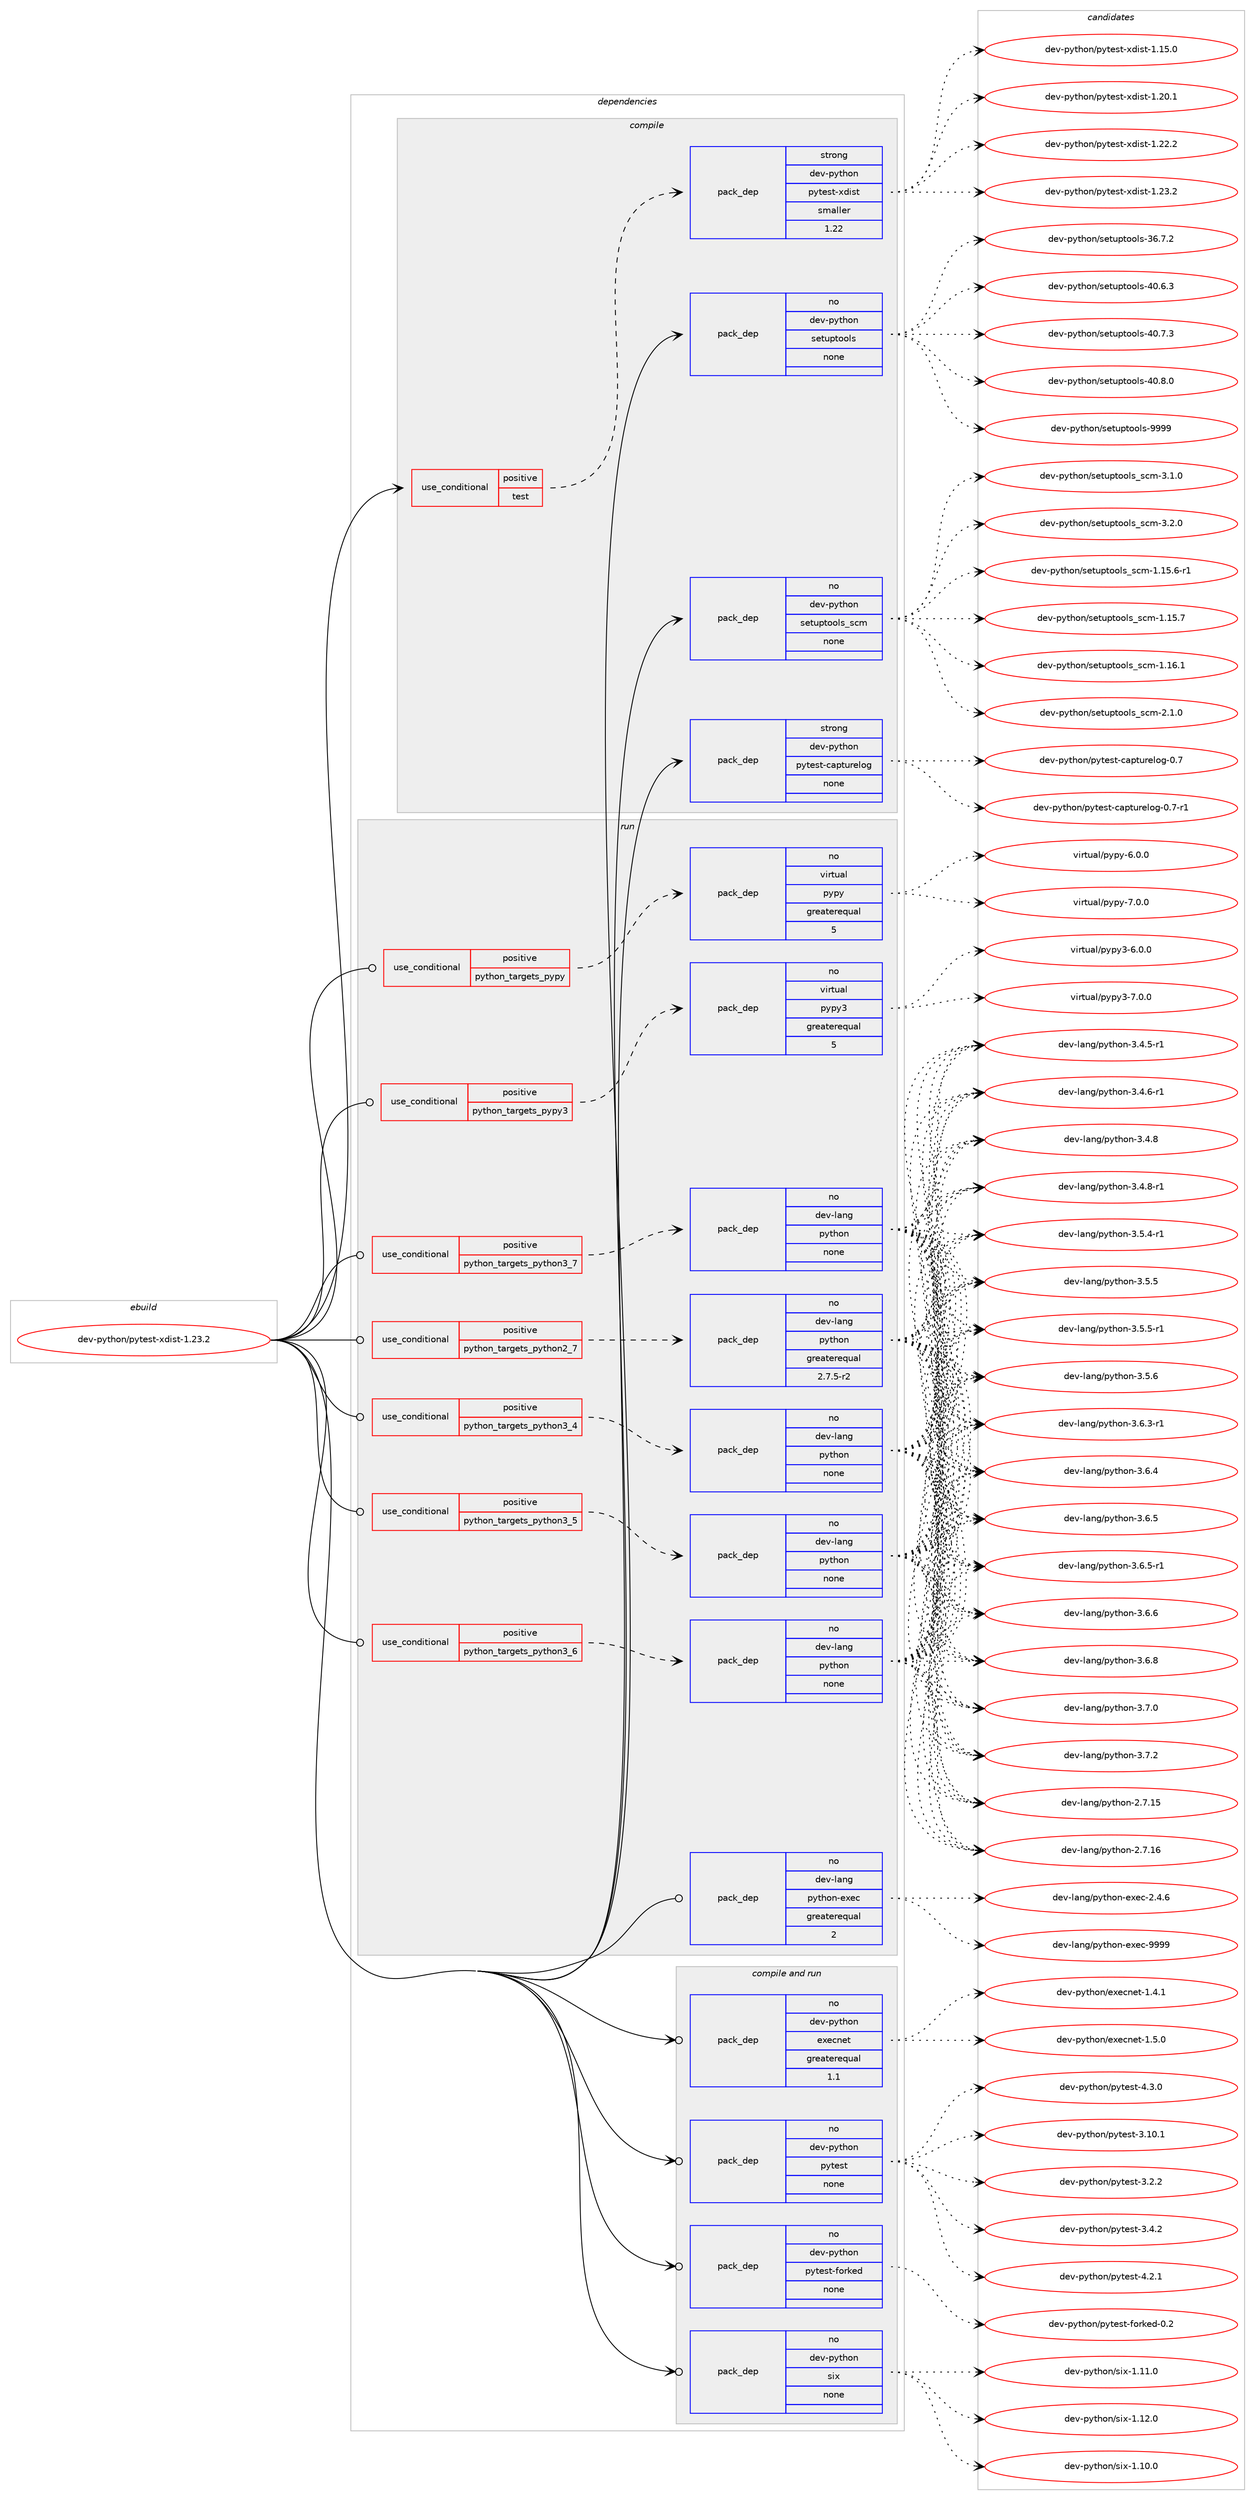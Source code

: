 digraph prolog {

# *************
# Graph options
# *************

newrank=true;
concentrate=true;
compound=true;
graph [rankdir=LR,fontname=Helvetica,fontsize=10,ranksep=1.5];#, ranksep=2.5, nodesep=0.2];
edge  [arrowhead=vee];
node  [fontname=Helvetica,fontsize=10];

# **********
# The ebuild
# **********

subgraph cluster_leftcol {
color=gray;
rank=same;
label=<<i>ebuild</i>>;
id [label="dev-python/pytest-xdist-1.23.2", color=red, width=4, href="../dev-python/pytest-xdist-1.23.2.svg"];
}

# ****************
# The dependencies
# ****************

subgraph cluster_midcol {
color=gray;
label=<<i>dependencies</i>>;
subgraph cluster_compile {
fillcolor="#eeeeee";
style=filled;
label=<<i>compile</i>>;
subgraph cond382342 {
dependency1433910 [label=<<TABLE BORDER="0" CELLBORDER="1" CELLSPACING="0" CELLPADDING="4"><TR><TD ROWSPAN="3" CELLPADDING="10">use_conditional</TD></TR><TR><TD>positive</TD></TR><TR><TD>test</TD></TR></TABLE>>, shape=none, color=red];
subgraph pack1028220 {
dependency1433911 [label=<<TABLE BORDER="0" CELLBORDER="1" CELLSPACING="0" CELLPADDING="4" WIDTH="220"><TR><TD ROWSPAN="6" CELLPADDING="30">pack_dep</TD></TR><TR><TD WIDTH="110">strong</TD></TR><TR><TD>dev-python</TD></TR><TR><TD>pytest-xdist</TD></TR><TR><TD>smaller</TD></TR><TR><TD>1.22</TD></TR></TABLE>>, shape=none, color=blue];
}
dependency1433910:e -> dependency1433911:w [weight=20,style="dashed",arrowhead="vee"];
}
id:e -> dependency1433910:w [weight=20,style="solid",arrowhead="vee"];
subgraph pack1028221 {
dependency1433912 [label=<<TABLE BORDER="0" CELLBORDER="1" CELLSPACING="0" CELLPADDING="4" WIDTH="220"><TR><TD ROWSPAN="6" CELLPADDING="30">pack_dep</TD></TR><TR><TD WIDTH="110">no</TD></TR><TR><TD>dev-python</TD></TR><TR><TD>setuptools</TD></TR><TR><TD>none</TD></TR><TR><TD></TD></TR></TABLE>>, shape=none, color=blue];
}
id:e -> dependency1433912:w [weight=20,style="solid",arrowhead="vee"];
subgraph pack1028222 {
dependency1433913 [label=<<TABLE BORDER="0" CELLBORDER="1" CELLSPACING="0" CELLPADDING="4" WIDTH="220"><TR><TD ROWSPAN="6" CELLPADDING="30">pack_dep</TD></TR><TR><TD WIDTH="110">no</TD></TR><TR><TD>dev-python</TD></TR><TR><TD>setuptools_scm</TD></TR><TR><TD>none</TD></TR><TR><TD></TD></TR></TABLE>>, shape=none, color=blue];
}
id:e -> dependency1433913:w [weight=20,style="solid",arrowhead="vee"];
subgraph pack1028223 {
dependency1433914 [label=<<TABLE BORDER="0" CELLBORDER="1" CELLSPACING="0" CELLPADDING="4" WIDTH="220"><TR><TD ROWSPAN="6" CELLPADDING="30">pack_dep</TD></TR><TR><TD WIDTH="110">strong</TD></TR><TR><TD>dev-python</TD></TR><TR><TD>pytest-capturelog</TD></TR><TR><TD>none</TD></TR><TR><TD></TD></TR></TABLE>>, shape=none, color=blue];
}
id:e -> dependency1433914:w [weight=20,style="solid",arrowhead="vee"];
}
subgraph cluster_compileandrun {
fillcolor="#eeeeee";
style=filled;
label=<<i>compile and run</i>>;
subgraph pack1028224 {
dependency1433915 [label=<<TABLE BORDER="0" CELLBORDER="1" CELLSPACING="0" CELLPADDING="4" WIDTH="220"><TR><TD ROWSPAN="6" CELLPADDING="30">pack_dep</TD></TR><TR><TD WIDTH="110">no</TD></TR><TR><TD>dev-python</TD></TR><TR><TD>execnet</TD></TR><TR><TD>greaterequal</TD></TR><TR><TD>1.1</TD></TR></TABLE>>, shape=none, color=blue];
}
id:e -> dependency1433915:w [weight=20,style="solid",arrowhead="odotvee"];
subgraph pack1028225 {
dependency1433916 [label=<<TABLE BORDER="0" CELLBORDER="1" CELLSPACING="0" CELLPADDING="4" WIDTH="220"><TR><TD ROWSPAN="6" CELLPADDING="30">pack_dep</TD></TR><TR><TD WIDTH="110">no</TD></TR><TR><TD>dev-python</TD></TR><TR><TD>pytest</TD></TR><TR><TD>none</TD></TR><TR><TD></TD></TR></TABLE>>, shape=none, color=blue];
}
id:e -> dependency1433916:w [weight=20,style="solid",arrowhead="odotvee"];
subgraph pack1028226 {
dependency1433917 [label=<<TABLE BORDER="0" CELLBORDER="1" CELLSPACING="0" CELLPADDING="4" WIDTH="220"><TR><TD ROWSPAN="6" CELLPADDING="30">pack_dep</TD></TR><TR><TD WIDTH="110">no</TD></TR><TR><TD>dev-python</TD></TR><TR><TD>pytest-forked</TD></TR><TR><TD>none</TD></TR><TR><TD></TD></TR></TABLE>>, shape=none, color=blue];
}
id:e -> dependency1433917:w [weight=20,style="solid",arrowhead="odotvee"];
subgraph pack1028227 {
dependency1433918 [label=<<TABLE BORDER="0" CELLBORDER="1" CELLSPACING="0" CELLPADDING="4" WIDTH="220"><TR><TD ROWSPAN="6" CELLPADDING="30">pack_dep</TD></TR><TR><TD WIDTH="110">no</TD></TR><TR><TD>dev-python</TD></TR><TR><TD>six</TD></TR><TR><TD>none</TD></TR><TR><TD></TD></TR></TABLE>>, shape=none, color=blue];
}
id:e -> dependency1433918:w [weight=20,style="solid",arrowhead="odotvee"];
}
subgraph cluster_run {
fillcolor="#eeeeee";
style=filled;
label=<<i>run</i>>;
subgraph cond382343 {
dependency1433919 [label=<<TABLE BORDER="0" CELLBORDER="1" CELLSPACING="0" CELLPADDING="4"><TR><TD ROWSPAN="3" CELLPADDING="10">use_conditional</TD></TR><TR><TD>positive</TD></TR><TR><TD>python_targets_pypy</TD></TR></TABLE>>, shape=none, color=red];
subgraph pack1028228 {
dependency1433920 [label=<<TABLE BORDER="0" CELLBORDER="1" CELLSPACING="0" CELLPADDING="4" WIDTH="220"><TR><TD ROWSPAN="6" CELLPADDING="30">pack_dep</TD></TR><TR><TD WIDTH="110">no</TD></TR><TR><TD>virtual</TD></TR><TR><TD>pypy</TD></TR><TR><TD>greaterequal</TD></TR><TR><TD>5</TD></TR></TABLE>>, shape=none, color=blue];
}
dependency1433919:e -> dependency1433920:w [weight=20,style="dashed",arrowhead="vee"];
}
id:e -> dependency1433919:w [weight=20,style="solid",arrowhead="odot"];
subgraph cond382344 {
dependency1433921 [label=<<TABLE BORDER="0" CELLBORDER="1" CELLSPACING="0" CELLPADDING="4"><TR><TD ROWSPAN="3" CELLPADDING="10">use_conditional</TD></TR><TR><TD>positive</TD></TR><TR><TD>python_targets_pypy3</TD></TR></TABLE>>, shape=none, color=red];
subgraph pack1028229 {
dependency1433922 [label=<<TABLE BORDER="0" CELLBORDER="1" CELLSPACING="0" CELLPADDING="4" WIDTH="220"><TR><TD ROWSPAN="6" CELLPADDING="30">pack_dep</TD></TR><TR><TD WIDTH="110">no</TD></TR><TR><TD>virtual</TD></TR><TR><TD>pypy3</TD></TR><TR><TD>greaterequal</TD></TR><TR><TD>5</TD></TR></TABLE>>, shape=none, color=blue];
}
dependency1433921:e -> dependency1433922:w [weight=20,style="dashed",arrowhead="vee"];
}
id:e -> dependency1433921:w [weight=20,style="solid",arrowhead="odot"];
subgraph cond382345 {
dependency1433923 [label=<<TABLE BORDER="0" CELLBORDER="1" CELLSPACING="0" CELLPADDING="4"><TR><TD ROWSPAN="3" CELLPADDING="10">use_conditional</TD></TR><TR><TD>positive</TD></TR><TR><TD>python_targets_python2_7</TD></TR></TABLE>>, shape=none, color=red];
subgraph pack1028230 {
dependency1433924 [label=<<TABLE BORDER="0" CELLBORDER="1" CELLSPACING="0" CELLPADDING="4" WIDTH="220"><TR><TD ROWSPAN="6" CELLPADDING="30">pack_dep</TD></TR><TR><TD WIDTH="110">no</TD></TR><TR><TD>dev-lang</TD></TR><TR><TD>python</TD></TR><TR><TD>greaterequal</TD></TR><TR><TD>2.7.5-r2</TD></TR></TABLE>>, shape=none, color=blue];
}
dependency1433923:e -> dependency1433924:w [weight=20,style="dashed",arrowhead="vee"];
}
id:e -> dependency1433923:w [weight=20,style="solid",arrowhead="odot"];
subgraph cond382346 {
dependency1433925 [label=<<TABLE BORDER="0" CELLBORDER="1" CELLSPACING="0" CELLPADDING="4"><TR><TD ROWSPAN="3" CELLPADDING="10">use_conditional</TD></TR><TR><TD>positive</TD></TR><TR><TD>python_targets_python3_4</TD></TR></TABLE>>, shape=none, color=red];
subgraph pack1028231 {
dependency1433926 [label=<<TABLE BORDER="0" CELLBORDER="1" CELLSPACING="0" CELLPADDING="4" WIDTH="220"><TR><TD ROWSPAN="6" CELLPADDING="30">pack_dep</TD></TR><TR><TD WIDTH="110">no</TD></TR><TR><TD>dev-lang</TD></TR><TR><TD>python</TD></TR><TR><TD>none</TD></TR><TR><TD></TD></TR></TABLE>>, shape=none, color=blue];
}
dependency1433925:e -> dependency1433926:w [weight=20,style="dashed",arrowhead="vee"];
}
id:e -> dependency1433925:w [weight=20,style="solid",arrowhead="odot"];
subgraph cond382347 {
dependency1433927 [label=<<TABLE BORDER="0" CELLBORDER="1" CELLSPACING="0" CELLPADDING="4"><TR><TD ROWSPAN="3" CELLPADDING="10">use_conditional</TD></TR><TR><TD>positive</TD></TR><TR><TD>python_targets_python3_5</TD></TR></TABLE>>, shape=none, color=red];
subgraph pack1028232 {
dependency1433928 [label=<<TABLE BORDER="0" CELLBORDER="1" CELLSPACING="0" CELLPADDING="4" WIDTH="220"><TR><TD ROWSPAN="6" CELLPADDING="30">pack_dep</TD></TR><TR><TD WIDTH="110">no</TD></TR><TR><TD>dev-lang</TD></TR><TR><TD>python</TD></TR><TR><TD>none</TD></TR><TR><TD></TD></TR></TABLE>>, shape=none, color=blue];
}
dependency1433927:e -> dependency1433928:w [weight=20,style="dashed",arrowhead="vee"];
}
id:e -> dependency1433927:w [weight=20,style="solid",arrowhead="odot"];
subgraph cond382348 {
dependency1433929 [label=<<TABLE BORDER="0" CELLBORDER="1" CELLSPACING="0" CELLPADDING="4"><TR><TD ROWSPAN="3" CELLPADDING="10">use_conditional</TD></TR><TR><TD>positive</TD></TR><TR><TD>python_targets_python3_6</TD></TR></TABLE>>, shape=none, color=red];
subgraph pack1028233 {
dependency1433930 [label=<<TABLE BORDER="0" CELLBORDER="1" CELLSPACING="0" CELLPADDING="4" WIDTH="220"><TR><TD ROWSPAN="6" CELLPADDING="30">pack_dep</TD></TR><TR><TD WIDTH="110">no</TD></TR><TR><TD>dev-lang</TD></TR><TR><TD>python</TD></TR><TR><TD>none</TD></TR><TR><TD></TD></TR></TABLE>>, shape=none, color=blue];
}
dependency1433929:e -> dependency1433930:w [weight=20,style="dashed",arrowhead="vee"];
}
id:e -> dependency1433929:w [weight=20,style="solid",arrowhead="odot"];
subgraph cond382349 {
dependency1433931 [label=<<TABLE BORDER="0" CELLBORDER="1" CELLSPACING="0" CELLPADDING="4"><TR><TD ROWSPAN="3" CELLPADDING="10">use_conditional</TD></TR><TR><TD>positive</TD></TR><TR><TD>python_targets_python3_7</TD></TR></TABLE>>, shape=none, color=red];
subgraph pack1028234 {
dependency1433932 [label=<<TABLE BORDER="0" CELLBORDER="1" CELLSPACING="0" CELLPADDING="4" WIDTH="220"><TR><TD ROWSPAN="6" CELLPADDING="30">pack_dep</TD></TR><TR><TD WIDTH="110">no</TD></TR><TR><TD>dev-lang</TD></TR><TR><TD>python</TD></TR><TR><TD>none</TD></TR><TR><TD></TD></TR></TABLE>>, shape=none, color=blue];
}
dependency1433931:e -> dependency1433932:w [weight=20,style="dashed",arrowhead="vee"];
}
id:e -> dependency1433931:w [weight=20,style="solid",arrowhead="odot"];
subgraph pack1028235 {
dependency1433933 [label=<<TABLE BORDER="0" CELLBORDER="1" CELLSPACING="0" CELLPADDING="4" WIDTH="220"><TR><TD ROWSPAN="6" CELLPADDING="30">pack_dep</TD></TR><TR><TD WIDTH="110">no</TD></TR><TR><TD>dev-lang</TD></TR><TR><TD>python-exec</TD></TR><TR><TD>greaterequal</TD></TR><TR><TD>2</TD></TR></TABLE>>, shape=none, color=blue];
}
id:e -> dependency1433933:w [weight=20,style="solid",arrowhead="odot"];
}
}

# **************
# The candidates
# **************

subgraph cluster_choices {
rank=same;
color=gray;
label=<<i>candidates</i>>;

subgraph choice1028220 {
color=black;
nodesep=1;
choice10010111845112121116104111110471121211161011151164512010010511511645494649534648 [label="dev-python/pytest-xdist-1.15.0", color=red, width=4,href="../dev-python/pytest-xdist-1.15.0.svg"];
choice10010111845112121116104111110471121211161011151164512010010511511645494650484649 [label="dev-python/pytest-xdist-1.20.1", color=red, width=4,href="../dev-python/pytest-xdist-1.20.1.svg"];
choice10010111845112121116104111110471121211161011151164512010010511511645494650504650 [label="dev-python/pytest-xdist-1.22.2", color=red, width=4,href="../dev-python/pytest-xdist-1.22.2.svg"];
choice10010111845112121116104111110471121211161011151164512010010511511645494650514650 [label="dev-python/pytest-xdist-1.23.2", color=red, width=4,href="../dev-python/pytest-xdist-1.23.2.svg"];
dependency1433911:e -> choice10010111845112121116104111110471121211161011151164512010010511511645494649534648:w [style=dotted,weight="100"];
dependency1433911:e -> choice10010111845112121116104111110471121211161011151164512010010511511645494650484649:w [style=dotted,weight="100"];
dependency1433911:e -> choice10010111845112121116104111110471121211161011151164512010010511511645494650504650:w [style=dotted,weight="100"];
dependency1433911:e -> choice10010111845112121116104111110471121211161011151164512010010511511645494650514650:w [style=dotted,weight="100"];
}
subgraph choice1028221 {
color=black;
nodesep=1;
choice100101118451121211161041111104711510111611711211611111110811545515446554650 [label="dev-python/setuptools-36.7.2", color=red, width=4,href="../dev-python/setuptools-36.7.2.svg"];
choice100101118451121211161041111104711510111611711211611111110811545524846544651 [label="dev-python/setuptools-40.6.3", color=red, width=4,href="../dev-python/setuptools-40.6.3.svg"];
choice100101118451121211161041111104711510111611711211611111110811545524846554651 [label="dev-python/setuptools-40.7.3", color=red, width=4,href="../dev-python/setuptools-40.7.3.svg"];
choice100101118451121211161041111104711510111611711211611111110811545524846564648 [label="dev-python/setuptools-40.8.0", color=red, width=4,href="../dev-python/setuptools-40.8.0.svg"];
choice10010111845112121116104111110471151011161171121161111111081154557575757 [label="dev-python/setuptools-9999", color=red, width=4,href="../dev-python/setuptools-9999.svg"];
dependency1433912:e -> choice100101118451121211161041111104711510111611711211611111110811545515446554650:w [style=dotted,weight="100"];
dependency1433912:e -> choice100101118451121211161041111104711510111611711211611111110811545524846544651:w [style=dotted,weight="100"];
dependency1433912:e -> choice100101118451121211161041111104711510111611711211611111110811545524846554651:w [style=dotted,weight="100"];
dependency1433912:e -> choice100101118451121211161041111104711510111611711211611111110811545524846564648:w [style=dotted,weight="100"];
dependency1433912:e -> choice10010111845112121116104111110471151011161171121161111111081154557575757:w [style=dotted,weight="100"];
}
subgraph choice1028222 {
color=black;
nodesep=1;
choice10010111845112121116104111110471151011161171121161111111081159511599109454946495346544511449 [label="dev-python/setuptools_scm-1.15.6-r1", color=red, width=4,href="../dev-python/setuptools_scm-1.15.6-r1.svg"];
choice1001011184511212111610411111047115101116117112116111111108115951159910945494649534655 [label="dev-python/setuptools_scm-1.15.7", color=red, width=4,href="../dev-python/setuptools_scm-1.15.7.svg"];
choice1001011184511212111610411111047115101116117112116111111108115951159910945494649544649 [label="dev-python/setuptools_scm-1.16.1", color=red, width=4,href="../dev-python/setuptools_scm-1.16.1.svg"];
choice10010111845112121116104111110471151011161171121161111111081159511599109455046494648 [label="dev-python/setuptools_scm-2.1.0", color=red, width=4,href="../dev-python/setuptools_scm-2.1.0.svg"];
choice10010111845112121116104111110471151011161171121161111111081159511599109455146494648 [label="dev-python/setuptools_scm-3.1.0", color=red, width=4,href="../dev-python/setuptools_scm-3.1.0.svg"];
choice10010111845112121116104111110471151011161171121161111111081159511599109455146504648 [label="dev-python/setuptools_scm-3.2.0", color=red, width=4,href="../dev-python/setuptools_scm-3.2.0.svg"];
dependency1433913:e -> choice10010111845112121116104111110471151011161171121161111111081159511599109454946495346544511449:w [style=dotted,weight="100"];
dependency1433913:e -> choice1001011184511212111610411111047115101116117112116111111108115951159910945494649534655:w [style=dotted,weight="100"];
dependency1433913:e -> choice1001011184511212111610411111047115101116117112116111111108115951159910945494649544649:w [style=dotted,weight="100"];
dependency1433913:e -> choice10010111845112121116104111110471151011161171121161111111081159511599109455046494648:w [style=dotted,weight="100"];
dependency1433913:e -> choice10010111845112121116104111110471151011161171121161111111081159511599109455146494648:w [style=dotted,weight="100"];
dependency1433913:e -> choice10010111845112121116104111110471151011161171121161111111081159511599109455146504648:w [style=dotted,weight="100"];
}
subgraph choice1028223 {
color=black;
nodesep=1;
choice100101118451121211161041111104711212111610111511645999711211611711410110811110345484655 [label="dev-python/pytest-capturelog-0.7", color=red, width=4,href="../dev-python/pytest-capturelog-0.7.svg"];
choice1001011184511212111610411111047112121116101115116459997112116117114101108111103454846554511449 [label="dev-python/pytest-capturelog-0.7-r1", color=red, width=4,href="../dev-python/pytest-capturelog-0.7-r1.svg"];
dependency1433914:e -> choice100101118451121211161041111104711212111610111511645999711211611711410110811110345484655:w [style=dotted,weight="100"];
dependency1433914:e -> choice1001011184511212111610411111047112121116101115116459997112116117114101108111103454846554511449:w [style=dotted,weight="100"];
}
subgraph choice1028224 {
color=black;
nodesep=1;
choice100101118451121211161041111104710112010199110101116454946524649 [label="dev-python/execnet-1.4.1", color=red, width=4,href="../dev-python/execnet-1.4.1.svg"];
choice100101118451121211161041111104710112010199110101116454946534648 [label="dev-python/execnet-1.5.0", color=red, width=4,href="../dev-python/execnet-1.5.0.svg"];
dependency1433915:e -> choice100101118451121211161041111104710112010199110101116454946524649:w [style=dotted,weight="100"];
dependency1433915:e -> choice100101118451121211161041111104710112010199110101116454946534648:w [style=dotted,weight="100"];
}
subgraph choice1028225 {
color=black;
nodesep=1;
choice100101118451121211161041111104711212111610111511645514649484649 [label="dev-python/pytest-3.10.1", color=red, width=4,href="../dev-python/pytest-3.10.1.svg"];
choice1001011184511212111610411111047112121116101115116455146504650 [label="dev-python/pytest-3.2.2", color=red, width=4,href="../dev-python/pytest-3.2.2.svg"];
choice1001011184511212111610411111047112121116101115116455146524650 [label="dev-python/pytest-3.4.2", color=red, width=4,href="../dev-python/pytest-3.4.2.svg"];
choice1001011184511212111610411111047112121116101115116455246504649 [label="dev-python/pytest-4.2.1", color=red, width=4,href="../dev-python/pytest-4.2.1.svg"];
choice1001011184511212111610411111047112121116101115116455246514648 [label="dev-python/pytest-4.3.0", color=red, width=4,href="../dev-python/pytest-4.3.0.svg"];
dependency1433916:e -> choice100101118451121211161041111104711212111610111511645514649484649:w [style=dotted,weight="100"];
dependency1433916:e -> choice1001011184511212111610411111047112121116101115116455146504650:w [style=dotted,weight="100"];
dependency1433916:e -> choice1001011184511212111610411111047112121116101115116455146524650:w [style=dotted,weight="100"];
dependency1433916:e -> choice1001011184511212111610411111047112121116101115116455246504649:w [style=dotted,weight="100"];
dependency1433916:e -> choice1001011184511212111610411111047112121116101115116455246514648:w [style=dotted,weight="100"];
}
subgraph choice1028226 {
color=black;
nodesep=1;
choice10010111845112121116104111110471121211161011151164510211111410710110045484650 [label="dev-python/pytest-forked-0.2", color=red, width=4,href="../dev-python/pytest-forked-0.2.svg"];
dependency1433917:e -> choice10010111845112121116104111110471121211161011151164510211111410710110045484650:w [style=dotted,weight="100"];
}
subgraph choice1028227 {
color=black;
nodesep=1;
choice100101118451121211161041111104711510512045494649484648 [label="dev-python/six-1.10.0", color=red, width=4,href="../dev-python/six-1.10.0.svg"];
choice100101118451121211161041111104711510512045494649494648 [label="dev-python/six-1.11.0", color=red, width=4,href="../dev-python/six-1.11.0.svg"];
choice100101118451121211161041111104711510512045494649504648 [label="dev-python/six-1.12.0", color=red, width=4,href="../dev-python/six-1.12.0.svg"];
dependency1433918:e -> choice100101118451121211161041111104711510512045494649484648:w [style=dotted,weight="100"];
dependency1433918:e -> choice100101118451121211161041111104711510512045494649494648:w [style=dotted,weight="100"];
dependency1433918:e -> choice100101118451121211161041111104711510512045494649504648:w [style=dotted,weight="100"];
}
subgraph choice1028228 {
color=black;
nodesep=1;
choice1181051141161179710847112121112121455446484648 [label="virtual/pypy-6.0.0", color=red, width=4,href="../virtual/pypy-6.0.0.svg"];
choice1181051141161179710847112121112121455546484648 [label="virtual/pypy-7.0.0", color=red, width=4,href="../virtual/pypy-7.0.0.svg"];
dependency1433920:e -> choice1181051141161179710847112121112121455446484648:w [style=dotted,weight="100"];
dependency1433920:e -> choice1181051141161179710847112121112121455546484648:w [style=dotted,weight="100"];
}
subgraph choice1028229 {
color=black;
nodesep=1;
choice118105114116117971084711212111212151455446484648 [label="virtual/pypy3-6.0.0", color=red, width=4,href="../virtual/pypy3-6.0.0.svg"];
choice118105114116117971084711212111212151455546484648 [label="virtual/pypy3-7.0.0", color=red, width=4,href="../virtual/pypy3-7.0.0.svg"];
dependency1433922:e -> choice118105114116117971084711212111212151455446484648:w [style=dotted,weight="100"];
dependency1433922:e -> choice118105114116117971084711212111212151455546484648:w [style=dotted,weight="100"];
}
subgraph choice1028230 {
color=black;
nodesep=1;
choice10010111845108971101034711212111610411111045504655464953 [label="dev-lang/python-2.7.15", color=red, width=4,href="../dev-lang/python-2.7.15.svg"];
choice10010111845108971101034711212111610411111045504655464954 [label="dev-lang/python-2.7.16", color=red, width=4,href="../dev-lang/python-2.7.16.svg"];
choice1001011184510897110103471121211161041111104551465246534511449 [label="dev-lang/python-3.4.5-r1", color=red, width=4,href="../dev-lang/python-3.4.5-r1.svg"];
choice1001011184510897110103471121211161041111104551465246544511449 [label="dev-lang/python-3.4.6-r1", color=red, width=4,href="../dev-lang/python-3.4.6-r1.svg"];
choice100101118451089711010347112121116104111110455146524656 [label="dev-lang/python-3.4.8", color=red, width=4,href="../dev-lang/python-3.4.8.svg"];
choice1001011184510897110103471121211161041111104551465246564511449 [label="dev-lang/python-3.4.8-r1", color=red, width=4,href="../dev-lang/python-3.4.8-r1.svg"];
choice1001011184510897110103471121211161041111104551465346524511449 [label="dev-lang/python-3.5.4-r1", color=red, width=4,href="../dev-lang/python-3.5.4-r1.svg"];
choice100101118451089711010347112121116104111110455146534653 [label="dev-lang/python-3.5.5", color=red, width=4,href="../dev-lang/python-3.5.5.svg"];
choice1001011184510897110103471121211161041111104551465346534511449 [label="dev-lang/python-3.5.5-r1", color=red, width=4,href="../dev-lang/python-3.5.5-r1.svg"];
choice100101118451089711010347112121116104111110455146534654 [label="dev-lang/python-3.5.6", color=red, width=4,href="../dev-lang/python-3.5.6.svg"];
choice1001011184510897110103471121211161041111104551465446514511449 [label="dev-lang/python-3.6.3-r1", color=red, width=4,href="../dev-lang/python-3.6.3-r1.svg"];
choice100101118451089711010347112121116104111110455146544652 [label="dev-lang/python-3.6.4", color=red, width=4,href="../dev-lang/python-3.6.4.svg"];
choice100101118451089711010347112121116104111110455146544653 [label="dev-lang/python-3.6.5", color=red, width=4,href="../dev-lang/python-3.6.5.svg"];
choice1001011184510897110103471121211161041111104551465446534511449 [label="dev-lang/python-3.6.5-r1", color=red, width=4,href="../dev-lang/python-3.6.5-r1.svg"];
choice100101118451089711010347112121116104111110455146544654 [label="dev-lang/python-3.6.6", color=red, width=4,href="../dev-lang/python-3.6.6.svg"];
choice100101118451089711010347112121116104111110455146544656 [label="dev-lang/python-3.6.8", color=red, width=4,href="../dev-lang/python-3.6.8.svg"];
choice100101118451089711010347112121116104111110455146554648 [label="dev-lang/python-3.7.0", color=red, width=4,href="../dev-lang/python-3.7.0.svg"];
choice100101118451089711010347112121116104111110455146554650 [label="dev-lang/python-3.7.2", color=red, width=4,href="../dev-lang/python-3.7.2.svg"];
dependency1433924:e -> choice10010111845108971101034711212111610411111045504655464953:w [style=dotted,weight="100"];
dependency1433924:e -> choice10010111845108971101034711212111610411111045504655464954:w [style=dotted,weight="100"];
dependency1433924:e -> choice1001011184510897110103471121211161041111104551465246534511449:w [style=dotted,weight="100"];
dependency1433924:e -> choice1001011184510897110103471121211161041111104551465246544511449:w [style=dotted,weight="100"];
dependency1433924:e -> choice100101118451089711010347112121116104111110455146524656:w [style=dotted,weight="100"];
dependency1433924:e -> choice1001011184510897110103471121211161041111104551465246564511449:w [style=dotted,weight="100"];
dependency1433924:e -> choice1001011184510897110103471121211161041111104551465346524511449:w [style=dotted,weight="100"];
dependency1433924:e -> choice100101118451089711010347112121116104111110455146534653:w [style=dotted,weight="100"];
dependency1433924:e -> choice1001011184510897110103471121211161041111104551465346534511449:w [style=dotted,weight="100"];
dependency1433924:e -> choice100101118451089711010347112121116104111110455146534654:w [style=dotted,weight="100"];
dependency1433924:e -> choice1001011184510897110103471121211161041111104551465446514511449:w [style=dotted,weight="100"];
dependency1433924:e -> choice100101118451089711010347112121116104111110455146544652:w [style=dotted,weight="100"];
dependency1433924:e -> choice100101118451089711010347112121116104111110455146544653:w [style=dotted,weight="100"];
dependency1433924:e -> choice1001011184510897110103471121211161041111104551465446534511449:w [style=dotted,weight="100"];
dependency1433924:e -> choice100101118451089711010347112121116104111110455146544654:w [style=dotted,weight="100"];
dependency1433924:e -> choice100101118451089711010347112121116104111110455146544656:w [style=dotted,weight="100"];
dependency1433924:e -> choice100101118451089711010347112121116104111110455146554648:w [style=dotted,weight="100"];
dependency1433924:e -> choice100101118451089711010347112121116104111110455146554650:w [style=dotted,weight="100"];
}
subgraph choice1028231 {
color=black;
nodesep=1;
choice10010111845108971101034711212111610411111045504655464953 [label="dev-lang/python-2.7.15", color=red, width=4,href="../dev-lang/python-2.7.15.svg"];
choice10010111845108971101034711212111610411111045504655464954 [label="dev-lang/python-2.7.16", color=red, width=4,href="../dev-lang/python-2.7.16.svg"];
choice1001011184510897110103471121211161041111104551465246534511449 [label="dev-lang/python-3.4.5-r1", color=red, width=4,href="../dev-lang/python-3.4.5-r1.svg"];
choice1001011184510897110103471121211161041111104551465246544511449 [label="dev-lang/python-3.4.6-r1", color=red, width=4,href="../dev-lang/python-3.4.6-r1.svg"];
choice100101118451089711010347112121116104111110455146524656 [label="dev-lang/python-3.4.8", color=red, width=4,href="../dev-lang/python-3.4.8.svg"];
choice1001011184510897110103471121211161041111104551465246564511449 [label="dev-lang/python-3.4.8-r1", color=red, width=4,href="../dev-lang/python-3.4.8-r1.svg"];
choice1001011184510897110103471121211161041111104551465346524511449 [label="dev-lang/python-3.5.4-r1", color=red, width=4,href="../dev-lang/python-3.5.4-r1.svg"];
choice100101118451089711010347112121116104111110455146534653 [label="dev-lang/python-3.5.5", color=red, width=4,href="../dev-lang/python-3.5.5.svg"];
choice1001011184510897110103471121211161041111104551465346534511449 [label="dev-lang/python-3.5.5-r1", color=red, width=4,href="../dev-lang/python-3.5.5-r1.svg"];
choice100101118451089711010347112121116104111110455146534654 [label="dev-lang/python-3.5.6", color=red, width=4,href="../dev-lang/python-3.5.6.svg"];
choice1001011184510897110103471121211161041111104551465446514511449 [label="dev-lang/python-3.6.3-r1", color=red, width=4,href="../dev-lang/python-3.6.3-r1.svg"];
choice100101118451089711010347112121116104111110455146544652 [label="dev-lang/python-3.6.4", color=red, width=4,href="../dev-lang/python-3.6.4.svg"];
choice100101118451089711010347112121116104111110455146544653 [label="dev-lang/python-3.6.5", color=red, width=4,href="../dev-lang/python-3.6.5.svg"];
choice1001011184510897110103471121211161041111104551465446534511449 [label="dev-lang/python-3.6.5-r1", color=red, width=4,href="../dev-lang/python-3.6.5-r1.svg"];
choice100101118451089711010347112121116104111110455146544654 [label="dev-lang/python-3.6.6", color=red, width=4,href="../dev-lang/python-3.6.6.svg"];
choice100101118451089711010347112121116104111110455146544656 [label="dev-lang/python-3.6.8", color=red, width=4,href="../dev-lang/python-3.6.8.svg"];
choice100101118451089711010347112121116104111110455146554648 [label="dev-lang/python-3.7.0", color=red, width=4,href="../dev-lang/python-3.7.0.svg"];
choice100101118451089711010347112121116104111110455146554650 [label="dev-lang/python-3.7.2", color=red, width=4,href="../dev-lang/python-3.7.2.svg"];
dependency1433926:e -> choice10010111845108971101034711212111610411111045504655464953:w [style=dotted,weight="100"];
dependency1433926:e -> choice10010111845108971101034711212111610411111045504655464954:w [style=dotted,weight="100"];
dependency1433926:e -> choice1001011184510897110103471121211161041111104551465246534511449:w [style=dotted,weight="100"];
dependency1433926:e -> choice1001011184510897110103471121211161041111104551465246544511449:w [style=dotted,weight="100"];
dependency1433926:e -> choice100101118451089711010347112121116104111110455146524656:w [style=dotted,weight="100"];
dependency1433926:e -> choice1001011184510897110103471121211161041111104551465246564511449:w [style=dotted,weight="100"];
dependency1433926:e -> choice1001011184510897110103471121211161041111104551465346524511449:w [style=dotted,weight="100"];
dependency1433926:e -> choice100101118451089711010347112121116104111110455146534653:w [style=dotted,weight="100"];
dependency1433926:e -> choice1001011184510897110103471121211161041111104551465346534511449:w [style=dotted,weight="100"];
dependency1433926:e -> choice100101118451089711010347112121116104111110455146534654:w [style=dotted,weight="100"];
dependency1433926:e -> choice1001011184510897110103471121211161041111104551465446514511449:w [style=dotted,weight="100"];
dependency1433926:e -> choice100101118451089711010347112121116104111110455146544652:w [style=dotted,weight="100"];
dependency1433926:e -> choice100101118451089711010347112121116104111110455146544653:w [style=dotted,weight="100"];
dependency1433926:e -> choice1001011184510897110103471121211161041111104551465446534511449:w [style=dotted,weight="100"];
dependency1433926:e -> choice100101118451089711010347112121116104111110455146544654:w [style=dotted,weight="100"];
dependency1433926:e -> choice100101118451089711010347112121116104111110455146544656:w [style=dotted,weight="100"];
dependency1433926:e -> choice100101118451089711010347112121116104111110455146554648:w [style=dotted,weight="100"];
dependency1433926:e -> choice100101118451089711010347112121116104111110455146554650:w [style=dotted,weight="100"];
}
subgraph choice1028232 {
color=black;
nodesep=1;
choice10010111845108971101034711212111610411111045504655464953 [label="dev-lang/python-2.7.15", color=red, width=4,href="../dev-lang/python-2.7.15.svg"];
choice10010111845108971101034711212111610411111045504655464954 [label="dev-lang/python-2.7.16", color=red, width=4,href="../dev-lang/python-2.7.16.svg"];
choice1001011184510897110103471121211161041111104551465246534511449 [label="dev-lang/python-3.4.5-r1", color=red, width=4,href="../dev-lang/python-3.4.5-r1.svg"];
choice1001011184510897110103471121211161041111104551465246544511449 [label="dev-lang/python-3.4.6-r1", color=red, width=4,href="../dev-lang/python-3.4.6-r1.svg"];
choice100101118451089711010347112121116104111110455146524656 [label="dev-lang/python-3.4.8", color=red, width=4,href="../dev-lang/python-3.4.8.svg"];
choice1001011184510897110103471121211161041111104551465246564511449 [label="dev-lang/python-3.4.8-r1", color=red, width=4,href="../dev-lang/python-3.4.8-r1.svg"];
choice1001011184510897110103471121211161041111104551465346524511449 [label="dev-lang/python-3.5.4-r1", color=red, width=4,href="../dev-lang/python-3.5.4-r1.svg"];
choice100101118451089711010347112121116104111110455146534653 [label="dev-lang/python-3.5.5", color=red, width=4,href="../dev-lang/python-3.5.5.svg"];
choice1001011184510897110103471121211161041111104551465346534511449 [label="dev-lang/python-3.5.5-r1", color=red, width=4,href="../dev-lang/python-3.5.5-r1.svg"];
choice100101118451089711010347112121116104111110455146534654 [label="dev-lang/python-3.5.6", color=red, width=4,href="../dev-lang/python-3.5.6.svg"];
choice1001011184510897110103471121211161041111104551465446514511449 [label="dev-lang/python-3.6.3-r1", color=red, width=4,href="../dev-lang/python-3.6.3-r1.svg"];
choice100101118451089711010347112121116104111110455146544652 [label="dev-lang/python-3.6.4", color=red, width=4,href="../dev-lang/python-3.6.4.svg"];
choice100101118451089711010347112121116104111110455146544653 [label="dev-lang/python-3.6.5", color=red, width=4,href="../dev-lang/python-3.6.5.svg"];
choice1001011184510897110103471121211161041111104551465446534511449 [label="dev-lang/python-3.6.5-r1", color=red, width=4,href="../dev-lang/python-3.6.5-r1.svg"];
choice100101118451089711010347112121116104111110455146544654 [label="dev-lang/python-3.6.6", color=red, width=4,href="../dev-lang/python-3.6.6.svg"];
choice100101118451089711010347112121116104111110455146544656 [label="dev-lang/python-3.6.8", color=red, width=4,href="../dev-lang/python-3.6.8.svg"];
choice100101118451089711010347112121116104111110455146554648 [label="dev-lang/python-3.7.0", color=red, width=4,href="../dev-lang/python-3.7.0.svg"];
choice100101118451089711010347112121116104111110455146554650 [label="dev-lang/python-3.7.2", color=red, width=4,href="../dev-lang/python-3.7.2.svg"];
dependency1433928:e -> choice10010111845108971101034711212111610411111045504655464953:w [style=dotted,weight="100"];
dependency1433928:e -> choice10010111845108971101034711212111610411111045504655464954:w [style=dotted,weight="100"];
dependency1433928:e -> choice1001011184510897110103471121211161041111104551465246534511449:w [style=dotted,weight="100"];
dependency1433928:e -> choice1001011184510897110103471121211161041111104551465246544511449:w [style=dotted,weight="100"];
dependency1433928:e -> choice100101118451089711010347112121116104111110455146524656:w [style=dotted,weight="100"];
dependency1433928:e -> choice1001011184510897110103471121211161041111104551465246564511449:w [style=dotted,weight="100"];
dependency1433928:e -> choice1001011184510897110103471121211161041111104551465346524511449:w [style=dotted,weight="100"];
dependency1433928:e -> choice100101118451089711010347112121116104111110455146534653:w [style=dotted,weight="100"];
dependency1433928:e -> choice1001011184510897110103471121211161041111104551465346534511449:w [style=dotted,weight="100"];
dependency1433928:e -> choice100101118451089711010347112121116104111110455146534654:w [style=dotted,weight="100"];
dependency1433928:e -> choice1001011184510897110103471121211161041111104551465446514511449:w [style=dotted,weight="100"];
dependency1433928:e -> choice100101118451089711010347112121116104111110455146544652:w [style=dotted,weight="100"];
dependency1433928:e -> choice100101118451089711010347112121116104111110455146544653:w [style=dotted,weight="100"];
dependency1433928:e -> choice1001011184510897110103471121211161041111104551465446534511449:w [style=dotted,weight="100"];
dependency1433928:e -> choice100101118451089711010347112121116104111110455146544654:w [style=dotted,weight="100"];
dependency1433928:e -> choice100101118451089711010347112121116104111110455146544656:w [style=dotted,weight="100"];
dependency1433928:e -> choice100101118451089711010347112121116104111110455146554648:w [style=dotted,weight="100"];
dependency1433928:e -> choice100101118451089711010347112121116104111110455146554650:w [style=dotted,weight="100"];
}
subgraph choice1028233 {
color=black;
nodesep=1;
choice10010111845108971101034711212111610411111045504655464953 [label="dev-lang/python-2.7.15", color=red, width=4,href="../dev-lang/python-2.7.15.svg"];
choice10010111845108971101034711212111610411111045504655464954 [label="dev-lang/python-2.7.16", color=red, width=4,href="../dev-lang/python-2.7.16.svg"];
choice1001011184510897110103471121211161041111104551465246534511449 [label="dev-lang/python-3.4.5-r1", color=red, width=4,href="../dev-lang/python-3.4.5-r1.svg"];
choice1001011184510897110103471121211161041111104551465246544511449 [label="dev-lang/python-3.4.6-r1", color=red, width=4,href="../dev-lang/python-3.4.6-r1.svg"];
choice100101118451089711010347112121116104111110455146524656 [label="dev-lang/python-3.4.8", color=red, width=4,href="../dev-lang/python-3.4.8.svg"];
choice1001011184510897110103471121211161041111104551465246564511449 [label="dev-lang/python-3.4.8-r1", color=red, width=4,href="../dev-lang/python-3.4.8-r1.svg"];
choice1001011184510897110103471121211161041111104551465346524511449 [label="dev-lang/python-3.5.4-r1", color=red, width=4,href="../dev-lang/python-3.5.4-r1.svg"];
choice100101118451089711010347112121116104111110455146534653 [label="dev-lang/python-3.5.5", color=red, width=4,href="../dev-lang/python-3.5.5.svg"];
choice1001011184510897110103471121211161041111104551465346534511449 [label="dev-lang/python-3.5.5-r1", color=red, width=4,href="../dev-lang/python-3.5.5-r1.svg"];
choice100101118451089711010347112121116104111110455146534654 [label="dev-lang/python-3.5.6", color=red, width=4,href="../dev-lang/python-3.5.6.svg"];
choice1001011184510897110103471121211161041111104551465446514511449 [label="dev-lang/python-3.6.3-r1", color=red, width=4,href="../dev-lang/python-3.6.3-r1.svg"];
choice100101118451089711010347112121116104111110455146544652 [label="dev-lang/python-3.6.4", color=red, width=4,href="../dev-lang/python-3.6.4.svg"];
choice100101118451089711010347112121116104111110455146544653 [label="dev-lang/python-3.6.5", color=red, width=4,href="../dev-lang/python-3.6.5.svg"];
choice1001011184510897110103471121211161041111104551465446534511449 [label="dev-lang/python-3.6.5-r1", color=red, width=4,href="../dev-lang/python-3.6.5-r1.svg"];
choice100101118451089711010347112121116104111110455146544654 [label="dev-lang/python-3.6.6", color=red, width=4,href="../dev-lang/python-3.6.6.svg"];
choice100101118451089711010347112121116104111110455146544656 [label="dev-lang/python-3.6.8", color=red, width=4,href="../dev-lang/python-3.6.8.svg"];
choice100101118451089711010347112121116104111110455146554648 [label="dev-lang/python-3.7.0", color=red, width=4,href="../dev-lang/python-3.7.0.svg"];
choice100101118451089711010347112121116104111110455146554650 [label="dev-lang/python-3.7.2", color=red, width=4,href="../dev-lang/python-3.7.2.svg"];
dependency1433930:e -> choice10010111845108971101034711212111610411111045504655464953:w [style=dotted,weight="100"];
dependency1433930:e -> choice10010111845108971101034711212111610411111045504655464954:w [style=dotted,weight="100"];
dependency1433930:e -> choice1001011184510897110103471121211161041111104551465246534511449:w [style=dotted,weight="100"];
dependency1433930:e -> choice1001011184510897110103471121211161041111104551465246544511449:w [style=dotted,weight="100"];
dependency1433930:e -> choice100101118451089711010347112121116104111110455146524656:w [style=dotted,weight="100"];
dependency1433930:e -> choice1001011184510897110103471121211161041111104551465246564511449:w [style=dotted,weight="100"];
dependency1433930:e -> choice1001011184510897110103471121211161041111104551465346524511449:w [style=dotted,weight="100"];
dependency1433930:e -> choice100101118451089711010347112121116104111110455146534653:w [style=dotted,weight="100"];
dependency1433930:e -> choice1001011184510897110103471121211161041111104551465346534511449:w [style=dotted,weight="100"];
dependency1433930:e -> choice100101118451089711010347112121116104111110455146534654:w [style=dotted,weight="100"];
dependency1433930:e -> choice1001011184510897110103471121211161041111104551465446514511449:w [style=dotted,weight="100"];
dependency1433930:e -> choice100101118451089711010347112121116104111110455146544652:w [style=dotted,weight="100"];
dependency1433930:e -> choice100101118451089711010347112121116104111110455146544653:w [style=dotted,weight="100"];
dependency1433930:e -> choice1001011184510897110103471121211161041111104551465446534511449:w [style=dotted,weight="100"];
dependency1433930:e -> choice100101118451089711010347112121116104111110455146544654:w [style=dotted,weight="100"];
dependency1433930:e -> choice100101118451089711010347112121116104111110455146544656:w [style=dotted,weight="100"];
dependency1433930:e -> choice100101118451089711010347112121116104111110455146554648:w [style=dotted,weight="100"];
dependency1433930:e -> choice100101118451089711010347112121116104111110455146554650:w [style=dotted,weight="100"];
}
subgraph choice1028234 {
color=black;
nodesep=1;
choice10010111845108971101034711212111610411111045504655464953 [label="dev-lang/python-2.7.15", color=red, width=4,href="../dev-lang/python-2.7.15.svg"];
choice10010111845108971101034711212111610411111045504655464954 [label="dev-lang/python-2.7.16", color=red, width=4,href="../dev-lang/python-2.7.16.svg"];
choice1001011184510897110103471121211161041111104551465246534511449 [label="dev-lang/python-3.4.5-r1", color=red, width=4,href="../dev-lang/python-3.4.5-r1.svg"];
choice1001011184510897110103471121211161041111104551465246544511449 [label="dev-lang/python-3.4.6-r1", color=red, width=4,href="../dev-lang/python-3.4.6-r1.svg"];
choice100101118451089711010347112121116104111110455146524656 [label="dev-lang/python-3.4.8", color=red, width=4,href="../dev-lang/python-3.4.8.svg"];
choice1001011184510897110103471121211161041111104551465246564511449 [label="dev-lang/python-3.4.8-r1", color=red, width=4,href="../dev-lang/python-3.4.8-r1.svg"];
choice1001011184510897110103471121211161041111104551465346524511449 [label="dev-lang/python-3.5.4-r1", color=red, width=4,href="../dev-lang/python-3.5.4-r1.svg"];
choice100101118451089711010347112121116104111110455146534653 [label="dev-lang/python-3.5.5", color=red, width=4,href="../dev-lang/python-3.5.5.svg"];
choice1001011184510897110103471121211161041111104551465346534511449 [label="dev-lang/python-3.5.5-r1", color=red, width=4,href="../dev-lang/python-3.5.5-r1.svg"];
choice100101118451089711010347112121116104111110455146534654 [label="dev-lang/python-3.5.6", color=red, width=4,href="../dev-lang/python-3.5.6.svg"];
choice1001011184510897110103471121211161041111104551465446514511449 [label="dev-lang/python-3.6.3-r1", color=red, width=4,href="../dev-lang/python-3.6.3-r1.svg"];
choice100101118451089711010347112121116104111110455146544652 [label="dev-lang/python-3.6.4", color=red, width=4,href="../dev-lang/python-3.6.4.svg"];
choice100101118451089711010347112121116104111110455146544653 [label="dev-lang/python-3.6.5", color=red, width=4,href="../dev-lang/python-3.6.5.svg"];
choice1001011184510897110103471121211161041111104551465446534511449 [label="dev-lang/python-3.6.5-r1", color=red, width=4,href="../dev-lang/python-3.6.5-r1.svg"];
choice100101118451089711010347112121116104111110455146544654 [label="dev-lang/python-3.6.6", color=red, width=4,href="../dev-lang/python-3.6.6.svg"];
choice100101118451089711010347112121116104111110455146544656 [label="dev-lang/python-3.6.8", color=red, width=4,href="../dev-lang/python-3.6.8.svg"];
choice100101118451089711010347112121116104111110455146554648 [label="dev-lang/python-3.7.0", color=red, width=4,href="../dev-lang/python-3.7.0.svg"];
choice100101118451089711010347112121116104111110455146554650 [label="dev-lang/python-3.7.2", color=red, width=4,href="../dev-lang/python-3.7.2.svg"];
dependency1433932:e -> choice10010111845108971101034711212111610411111045504655464953:w [style=dotted,weight="100"];
dependency1433932:e -> choice10010111845108971101034711212111610411111045504655464954:w [style=dotted,weight="100"];
dependency1433932:e -> choice1001011184510897110103471121211161041111104551465246534511449:w [style=dotted,weight="100"];
dependency1433932:e -> choice1001011184510897110103471121211161041111104551465246544511449:w [style=dotted,weight="100"];
dependency1433932:e -> choice100101118451089711010347112121116104111110455146524656:w [style=dotted,weight="100"];
dependency1433932:e -> choice1001011184510897110103471121211161041111104551465246564511449:w [style=dotted,weight="100"];
dependency1433932:e -> choice1001011184510897110103471121211161041111104551465346524511449:w [style=dotted,weight="100"];
dependency1433932:e -> choice100101118451089711010347112121116104111110455146534653:w [style=dotted,weight="100"];
dependency1433932:e -> choice1001011184510897110103471121211161041111104551465346534511449:w [style=dotted,weight="100"];
dependency1433932:e -> choice100101118451089711010347112121116104111110455146534654:w [style=dotted,weight="100"];
dependency1433932:e -> choice1001011184510897110103471121211161041111104551465446514511449:w [style=dotted,weight="100"];
dependency1433932:e -> choice100101118451089711010347112121116104111110455146544652:w [style=dotted,weight="100"];
dependency1433932:e -> choice100101118451089711010347112121116104111110455146544653:w [style=dotted,weight="100"];
dependency1433932:e -> choice1001011184510897110103471121211161041111104551465446534511449:w [style=dotted,weight="100"];
dependency1433932:e -> choice100101118451089711010347112121116104111110455146544654:w [style=dotted,weight="100"];
dependency1433932:e -> choice100101118451089711010347112121116104111110455146544656:w [style=dotted,weight="100"];
dependency1433932:e -> choice100101118451089711010347112121116104111110455146554648:w [style=dotted,weight="100"];
dependency1433932:e -> choice100101118451089711010347112121116104111110455146554650:w [style=dotted,weight="100"];
}
subgraph choice1028235 {
color=black;
nodesep=1;
choice1001011184510897110103471121211161041111104510112010199455046524654 [label="dev-lang/python-exec-2.4.6", color=red, width=4,href="../dev-lang/python-exec-2.4.6.svg"];
choice10010111845108971101034711212111610411111045101120101994557575757 [label="dev-lang/python-exec-9999", color=red, width=4,href="../dev-lang/python-exec-9999.svg"];
dependency1433933:e -> choice1001011184510897110103471121211161041111104510112010199455046524654:w [style=dotted,weight="100"];
dependency1433933:e -> choice10010111845108971101034711212111610411111045101120101994557575757:w [style=dotted,weight="100"];
}
}

}
